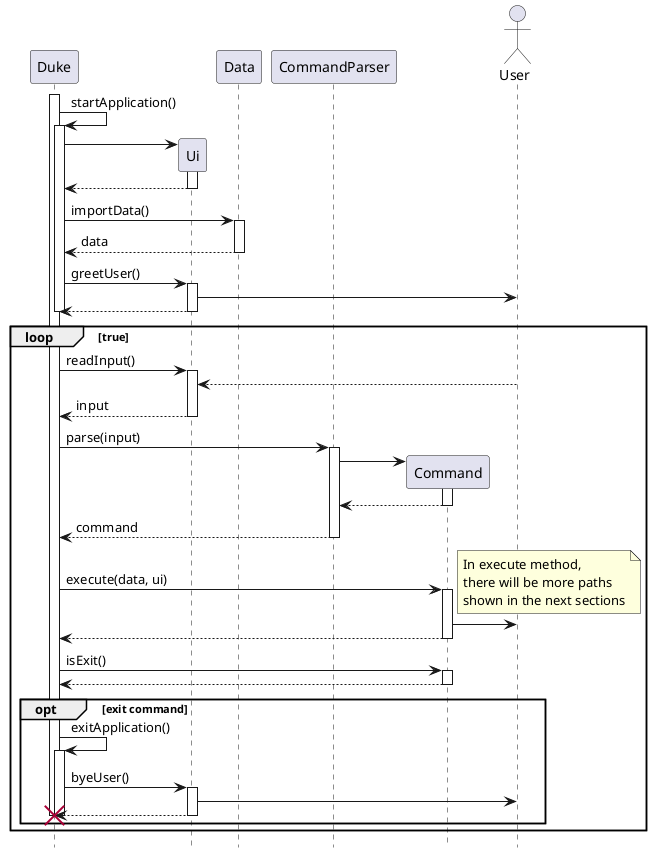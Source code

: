 @startuml
hide footbox

participant Duke
participant Ui
participant Data
participant CommandParser
participant Command
actor User

activate Duke

Duke -> Duke: startApplication()
activate Duke

Duke -> Ui **
activate Ui
Ui --> Duke
deactivate Ui

Duke -> Data: importData()
activate Data
Data --> Duke: data
deactivate Data

Duke -> Ui: greetUser()
activate Ui

Ui -> User

Ui --> Duke
deactivate Ui

deactivate Duke

' End of initialization

loop true

Duke -> Ui: readInput()
activate Ui
User --> Ui
Ui --> Duke: input
deactivate Ui

Duke -> CommandParser: parse(input)
activate CommandParser

CommandParser -> Command **
activate Command
Command --> CommandParser
deactivate Command
CommandParser --> Duke: command
deactivate CommandParser

Duke -> Command: execute(data, ui)

note right
In execute method,
there will be more paths
shown in the next sections
end note

activate Command
Command -> User
Command --> Duke
deactivate Command

Duke -> Command: isExit()
activate Command
Command --> Duke
deactivate Command

opt exit command

Duke -> Duke: exitApplication()
activate Duke
Duke -> Ui: byeUser()
activate Ui

Ui -> User

Ui --> Duke !!
deactivate Ui
deactivate Duke

end
end
@enduml